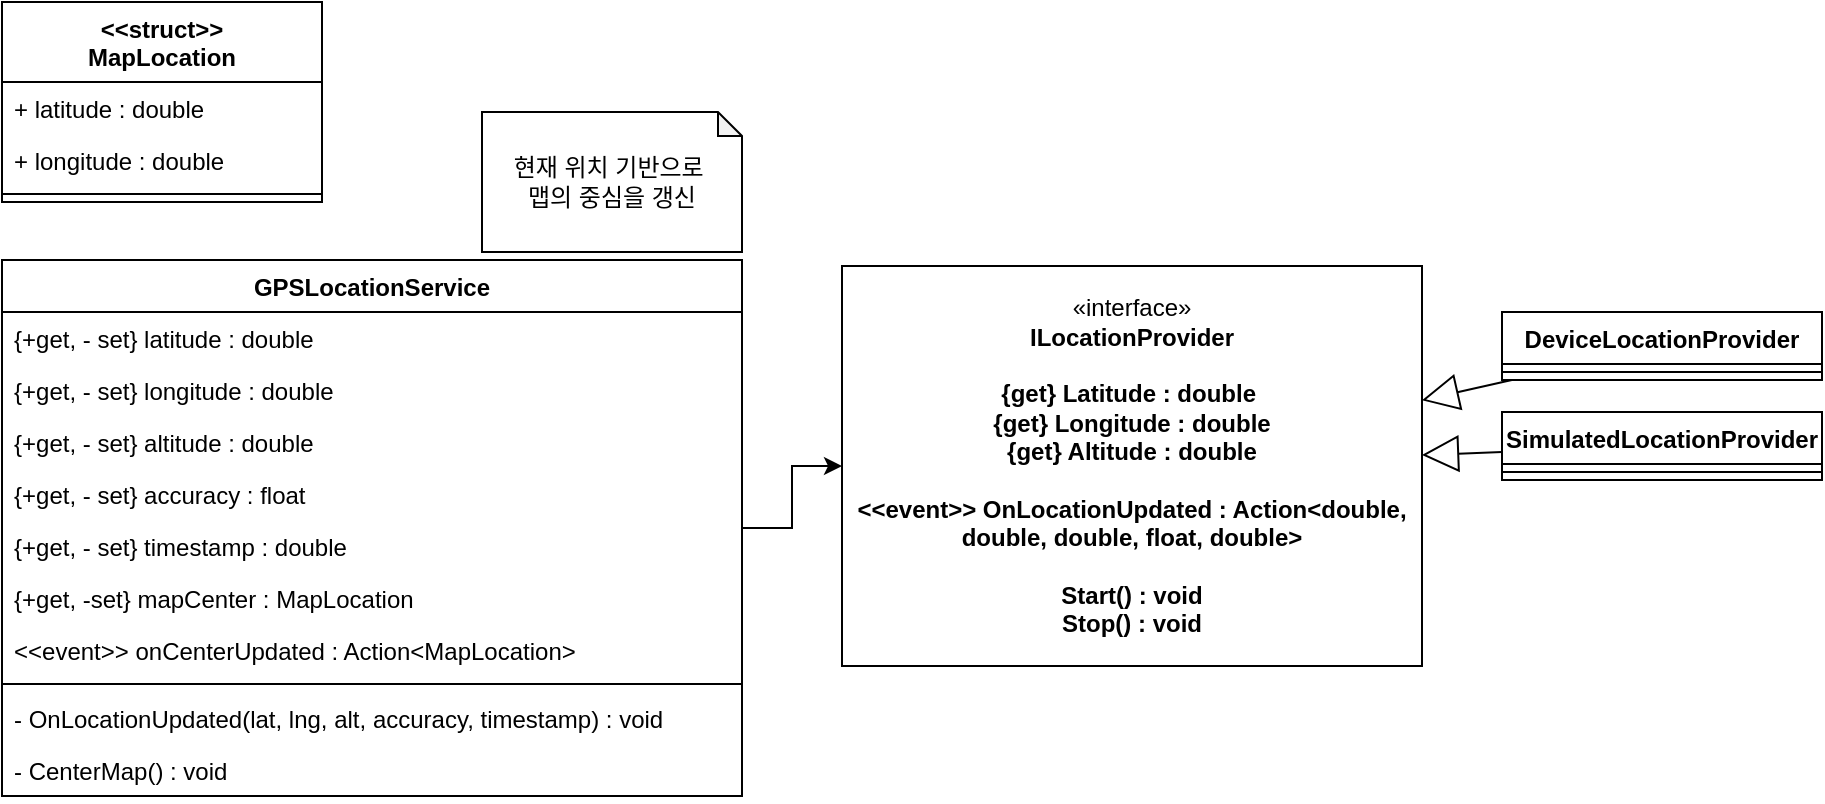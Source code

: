 <mxfile version="27.1.3">
  <diagram name="페이지-1" id="VLc27-8nG-l458hBpLI9">
    <mxGraphModel dx="1810" dy="1717" grid="1" gridSize="10" guides="1" tooltips="1" connect="1" arrows="1" fold="1" page="1" pageScale="1" pageWidth="827" pageHeight="1169" math="0" shadow="0">
      <root>
        <mxCell id="0" />
        <mxCell id="1" parent="0" />
        <mxCell id="-6EiVWepB2KhwNU12dC6-2" value="DeviceLocationProvider" style="swimlane;fontStyle=1;align=center;verticalAlign=top;childLayout=stackLayout;horizontal=1;startSize=26;horizontalStack=0;resizeParent=1;resizeParentMax=0;resizeLast=0;collapsible=1;marginBottom=0;whiteSpace=wrap;html=1;" vertex="1" parent="1">
          <mxGeometry x="550" y="40" width="160" height="34" as="geometry" />
        </mxCell>
        <mxCell id="-6EiVWepB2KhwNU12dC6-4" value="" style="line;strokeWidth=1;fillColor=none;align=left;verticalAlign=middle;spacingTop=-1;spacingLeft=3;spacingRight=3;rotatable=0;labelPosition=right;points=[];portConstraint=eastwest;strokeColor=inherit;" vertex="1" parent="-6EiVWepB2KhwNU12dC6-2">
          <mxGeometry y="26" width="160" height="8" as="geometry" />
        </mxCell>
        <mxCell id="-6EiVWepB2KhwNU12dC6-6" value="SimulatedLocationProvider" style="swimlane;fontStyle=1;align=center;verticalAlign=top;childLayout=stackLayout;horizontal=1;startSize=26;horizontalStack=0;resizeParent=1;resizeParentMax=0;resizeLast=0;collapsible=1;marginBottom=0;whiteSpace=wrap;html=1;" vertex="1" parent="1">
          <mxGeometry x="550" y="90" width="160" height="34" as="geometry" />
        </mxCell>
        <mxCell id="-6EiVWepB2KhwNU12dC6-7" value="" style="line;strokeWidth=1;fillColor=none;align=left;verticalAlign=middle;spacingTop=-1;spacingLeft=3;spacingRight=3;rotatable=0;labelPosition=right;points=[];portConstraint=eastwest;strokeColor=inherit;" vertex="1" parent="-6EiVWepB2KhwNU12dC6-6">
          <mxGeometry y="26" width="160" height="8" as="geometry" />
        </mxCell>
        <mxCell id="-6EiVWepB2KhwNU12dC6-8" value="«interface»&lt;br&gt;&lt;b&gt;ILocationProvider&lt;/b&gt;&lt;div&gt;&lt;b&gt;&lt;br&gt;&lt;/b&gt;&lt;/div&gt;&lt;div&gt;&lt;b&gt;{get} Latitude : double&amp;nbsp;&lt;/b&gt;&lt;/div&gt;&lt;div&gt;&lt;b&gt;{get} Longitude : double&lt;/b&gt;&lt;/div&gt;&lt;div&gt;&lt;b&gt;{get} Altitude : double&lt;/b&gt;&lt;/div&gt;&lt;div&gt;&lt;b&gt;&lt;br&gt;&lt;/b&gt;&lt;/div&gt;&lt;div&gt;&lt;b&gt;&amp;lt;&amp;lt;event&amp;gt;&amp;gt; OnLocationUpdated : Action&amp;lt;double, double, double, float, double&amp;gt;&lt;/b&gt;&lt;/div&gt;&lt;div&gt;&lt;b&gt;&lt;br&gt;&lt;/b&gt;&lt;/div&gt;&lt;div&gt;&lt;b&gt;Start() : void&lt;/b&gt;&lt;/div&gt;&lt;div&gt;&lt;b&gt;Stop() : void&lt;/b&gt;&lt;/div&gt;" style="html=1;whiteSpace=wrap;" vertex="1" parent="1">
          <mxGeometry x="220" y="17" width="290" height="200" as="geometry" />
        </mxCell>
        <mxCell id="-6EiVWepB2KhwNU12dC6-9" value="" style="endArrow=block;endSize=16;endFill=0;html=1;rounded=0;" edge="1" parent="1" source="-6EiVWepB2KhwNU12dC6-2" target="-6EiVWepB2KhwNU12dC6-8">
          <mxGeometry width="160" relative="1" as="geometry">
            <mxPoint x="540" y="240" as="sourcePoint" />
            <mxPoint x="700" y="240" as="targetPoint" />
          </mxGeometry>
        </mxCell>
        <mxCell id="-6EiVWepB2KhwNU12dC6-10" value="" style="endArrow=block;endSize=16;endFill=0;html=1;rounded=0;" edge="1" parent="1" source="-6EiVWepB2KhwNU12dC6-6" target="-6EiVWepB2KhwNU12dC6-8">
          <mxGeometry width="160" relative="1" as="geometry">
            <mxPoint x="697" y="53" as="sourcePoint" />
            <mxPoint x="610" y="50" as="targetPoint" />
          </mxGeometry>
        </mxCell>
        <mxCell id="-6EiVWepB2KhwNU12dC6-16" style="edgeStyle=orthogonalEdgeStyle;rounded=0;orthogonalLoop=1;jettySize=auto;html=1;" edge="1" parent="1" source="-6EiVWepB2KhwNU12dC6-12" target="-6EiVWepB2KhwNU12dC6-8">
          <mxGeometry relative="1" as="geometry" />
        </mxCell>
        <mxCell id="-6EiVWepB2KhwNU12dC6-12" value="GPSLocationService" style="swimlane;fontStyle=1;align=center;verticalAlign=top;childLayout=stackLayout;horizontal=1;startSize=26;horizontalStack=0;resizeParent=1;resizeParentMax=0;resizeLast=0;collapsible=1;marginBottom=0;whiteSpace=wrap;html=1;" vertex="1" parent="1">
          <mxGeometry x="-200" y="14" width="370" height="268" as="geometry" />
        </mxCell>
        <mxCell id="-6EiVWepB2KhwNU12dC6-19" value="{+get, - set} latitude : double" style="text;strokeColor=none;fillColor=none;align=left;verticalAlign=top;spacingLeft=4;spacingRight=4;overflow=hidden;rotatable=0;points=[[0,0.5],[1,0.5]];portConstraint=eastwest;whiteSpace=wrap;html=1;" vertex="1" parent="-6EiVWepB2KhwNU12dC6-12">
          <mxGeometry y="26" width="370" height="26" as="geometry" />
        </mxCell>
        <mxCell id="-6EiVWepB2KhwNU12dC6-20" value="{+get, - set} longitude : double" style="text;strokeColor=none;fillColor=none;align=left;verticalAlign=top;spacingLeft=4;spacingRight=4;overflow=hidden;rotatable=0;points=[[0,0.5],[1,0.5]];portConstraint=eastwest;whiteSpace=wrap;html=1;" vertex="1" parent="-6EiVWepB2KhwNU12dC6-12">
          <mxGeometry y="52" width="370" height="26" as="geometry" />
        </mxCell>
        <mxCell id="-6EiVWepB2KhwNU12dC6-21" value="{+get, - set} altitude : double" style="text;strokeColor=none;fillColor=none;align=left;verticalAlign=top;spacingLeft=4;spacingRight=4;overflow=hidden;rotatable=0;points=[[0,0.5],[1,0.5]];portConstraint=eastwest;whiteSpace=wrap;html=1;" vertex="1" parent="-6EiVWepB2KhwNU12dC6-12">
          <mxGeometry y="78" width="370" height="26" as="geometry" />
        </mxCell>
        <mxCell id="-6EiVWepB2KhwNU12dC6-22" value="{+get, - set} accuracy : float" style="text;strokeColor=none;fillColor=none;align=left;verticalAlign=top;spacingLeft=4;spacingRight=4;overflow=hidden;rotatable=0;points=[[0,0.5],[1,0.5]];portConstraint=eastwest;whiteSpace=wrap;html=1;" vertex="1" parent="-6EiVWepB2KhwNU12dC6-12">
          <mxGeometry y="104" width="370" height="26" as="geometry" />
        </mxCell>
        <mxCell id="-6EiVWepB2KhwNU12dC6-25" value="{+get, - set} timestamp : double" style="text;strokeColor=none;fillColor=none;align=left;verticalAlign=top;spacingLeft=4;spacingRight=4;overflow=hidden;rotatable=0;points=[[0,0.5],[1,0.5]];portConstraint=eastwest;whiteSpace=wrap;html=1;" vertex="1" parent="-6EiVWepB2KhwNU12dC6-12">
          <mxGeometry y="130" width="370" height="26" as="geometry" />
        </mxCell>
        <mxCell id="-6EiVWepB2KhwNU12dC6-31" value="{+get, -set} mapCenter : MapLocation" style="text;strokeColor=none;fillColor=none;align=left;verticalAlign=top;spacingLeft=4;spacingRight=4;overflow=hidden;rotatable=0;points=[[0,0.5],[1,0.5]];portConstraint=eastwest;whiteSpace=wrap;html=1;" vertex="1" parent="-6EiVWepB2KhwNU12dC6-12">
          <mxGeometry y="156" width="370" height="26" as="geometry" />
        </mxCell>
        <mxCell id="-6EiVWepB2KhwNU12dC6-32" value="&amp;lt;&amp;lt;event&amp;gt;&amp;gt; onCenterUpdated : Action&amp;lt;MapLocation&amp;gt;" style="text;strokeColor=none;fillColor=none;align=left;verticalAlign=top;spacingLeft=4;spacingRight=4;overflow=hidden;rotatable=0;points=[[0,0.5],[1,0.5]];portConstraint=eastwest;whiteSpace=wrap;html=1;" vertex="1" parent="-6EiVWepB2KhwNU12dC6-12">
          <mxGeometry y="182" width="370" height="26" as="geometry" />
        </mxCell>
        <mxCell id="-6EiVWepB2KhwNU12dC6-14" value="" style="line;strokeWidth=1;fillColor=none;align=left;verticalAlign=middle;spacingTop=-1;spacingLeft=3;spacingRight=3;rotatable=0;labelPosition=right;points=[];portConstraint=eastwest;strokeColor=inherit;" vertex="1" parent="-6EiVWepB2KhwNU12dC6-12">
          <mxGeometry y="208" width="370" height="8" as="geometry" />
        </mxCell>
        <mxCell id="-6EiVWepB2KhwNU12dC6-18" value="- OnLocationUpdated(lat, lng, alt, accuracy, timestamp) : void" style="text;strokeColor=none;fillColor=none;align=left;verticalAlign=top;spacingLeft=4;spacingRight=4;overflow=hidden;rotatable=0;points=[[0,0.5],[1,0.5]];portConstraint=eastwest;whiteSpace=wrap;html=1;" vertex="1" parent="-6EiVWepB2KhwNU12dC6-12">
          <mxGeometry y="216" width="370" height="26" as="geometry" />
        </mxCell>
        <mxCell id="-6EiVWepB2KhwNU12dC6-15" value="- CenterMap() : void" style="text;strokeColor=none;fillColor=none;align=left;verticalAlign=top;spacingLeft=4;spacingRight=4;overflow=hidden;rotatable=0;points=[[0,0.5],[1,0.5]];portConstraint=eastwest;whiteSpace=wrap;html=1;" vertex="1" parent="-6EiVWepB2KhwNU12dC6-12">
          <mxGeometry y="242" width="370" height="26" as="geometry" />
        </mxCell>
        <mxCell id="-6EiVWepB2KhwNU12dC6-17" value="현재 위치 기반으로&amp;nbsp;&lt;div&gt;맵의 중심을 갱신&lt;/div&gt;" style="shape=note;whiteSpace=wrap;html=1;backgroundOutline=1;darkOpacity=0.05;size=12;" vertex="1" parent="1">
          <mxGeometry x="40" y="-60" width="130" height="70" as="geometry" />
        </mxCell>
        <mxCell id="-6EiVWepB2KhwNU12dC6-26" value="&lt;div&gt;&amp;lt;&amp;lt;struct&amp;gt;&amp;gt;&lt;/div&gt;MapLocation" style="swimlane;fontStyle=1;align=center;verticalAlign=top;childLayout=stackLayout;horizontal=1;startSize=40;horizontalStack=0;resizeParent=1;resizeParentMax=0;resizeLast=0;collapsible=1;marginBottom=0;whiteSpace=wrap;html=1;" vertex="1" parent="1">
          <mxGeometry x="-200" y="-115" width="160" height="100" as="geometry" />
        </mxCell>
        <mxCell id="-6EiVWepB2KhwNU12dC6-27" value="+ latitude : double" style="text;strokeColor=none;fillColor=none;align=left;verticalAlign=top;spacingLeft=4;spacingRight=4;overflow=hidden;rotatable=0;points=[[0,0.5],[1,0.5]];portConstraint=eastwest;whiteSpace=wrap;html=1;" vertex="1" parent="-6EiVWepB2KhwNU12dC6-26">
          <mxGeometry y="40" width="160" height="26" as="geometry" />
        </mxCell>
        <mxCell id="-6EiVWepB2KhwNU12dC6-30" value="+ longitude : double" style="text;strokeColor=none;fillColor=none;align=left;verticalAlign=top;spacingLeft=4;spacingRight=4;overflow=hidden;rotatable=0;points=[[0,0.5],[1,0.5]];portConstraint=eastwest;whiteSpace=wrap;html=1;" vertex="1" parent="-6EiVWepB2KhwNU12dC6-26">
          <mxGeometry y="66" width="160" height="26" as="geometry" />
        </mxCell>
        <mxCell id="-6EiVWepB2KhwNU12dC6-28" value="" style="line;strokeWidth=1;fillColor=none;align=left;verticalAlign=middle;spacingTop=-1;spacingLeft=3;spacingRight=3;rotatable=0;labelPosition=right;points=[];portConstraint=eastwest;strokeColor=inherit;" vertex="1" parent="-6EiVWepB2KhwNU12dC6-26">
          <mxGeometry y="92" width="160" height="8" as="geometry" />
        </mxCell>
      </root>
    </mxGraphModel>
  </diagram>
</mxfile>
